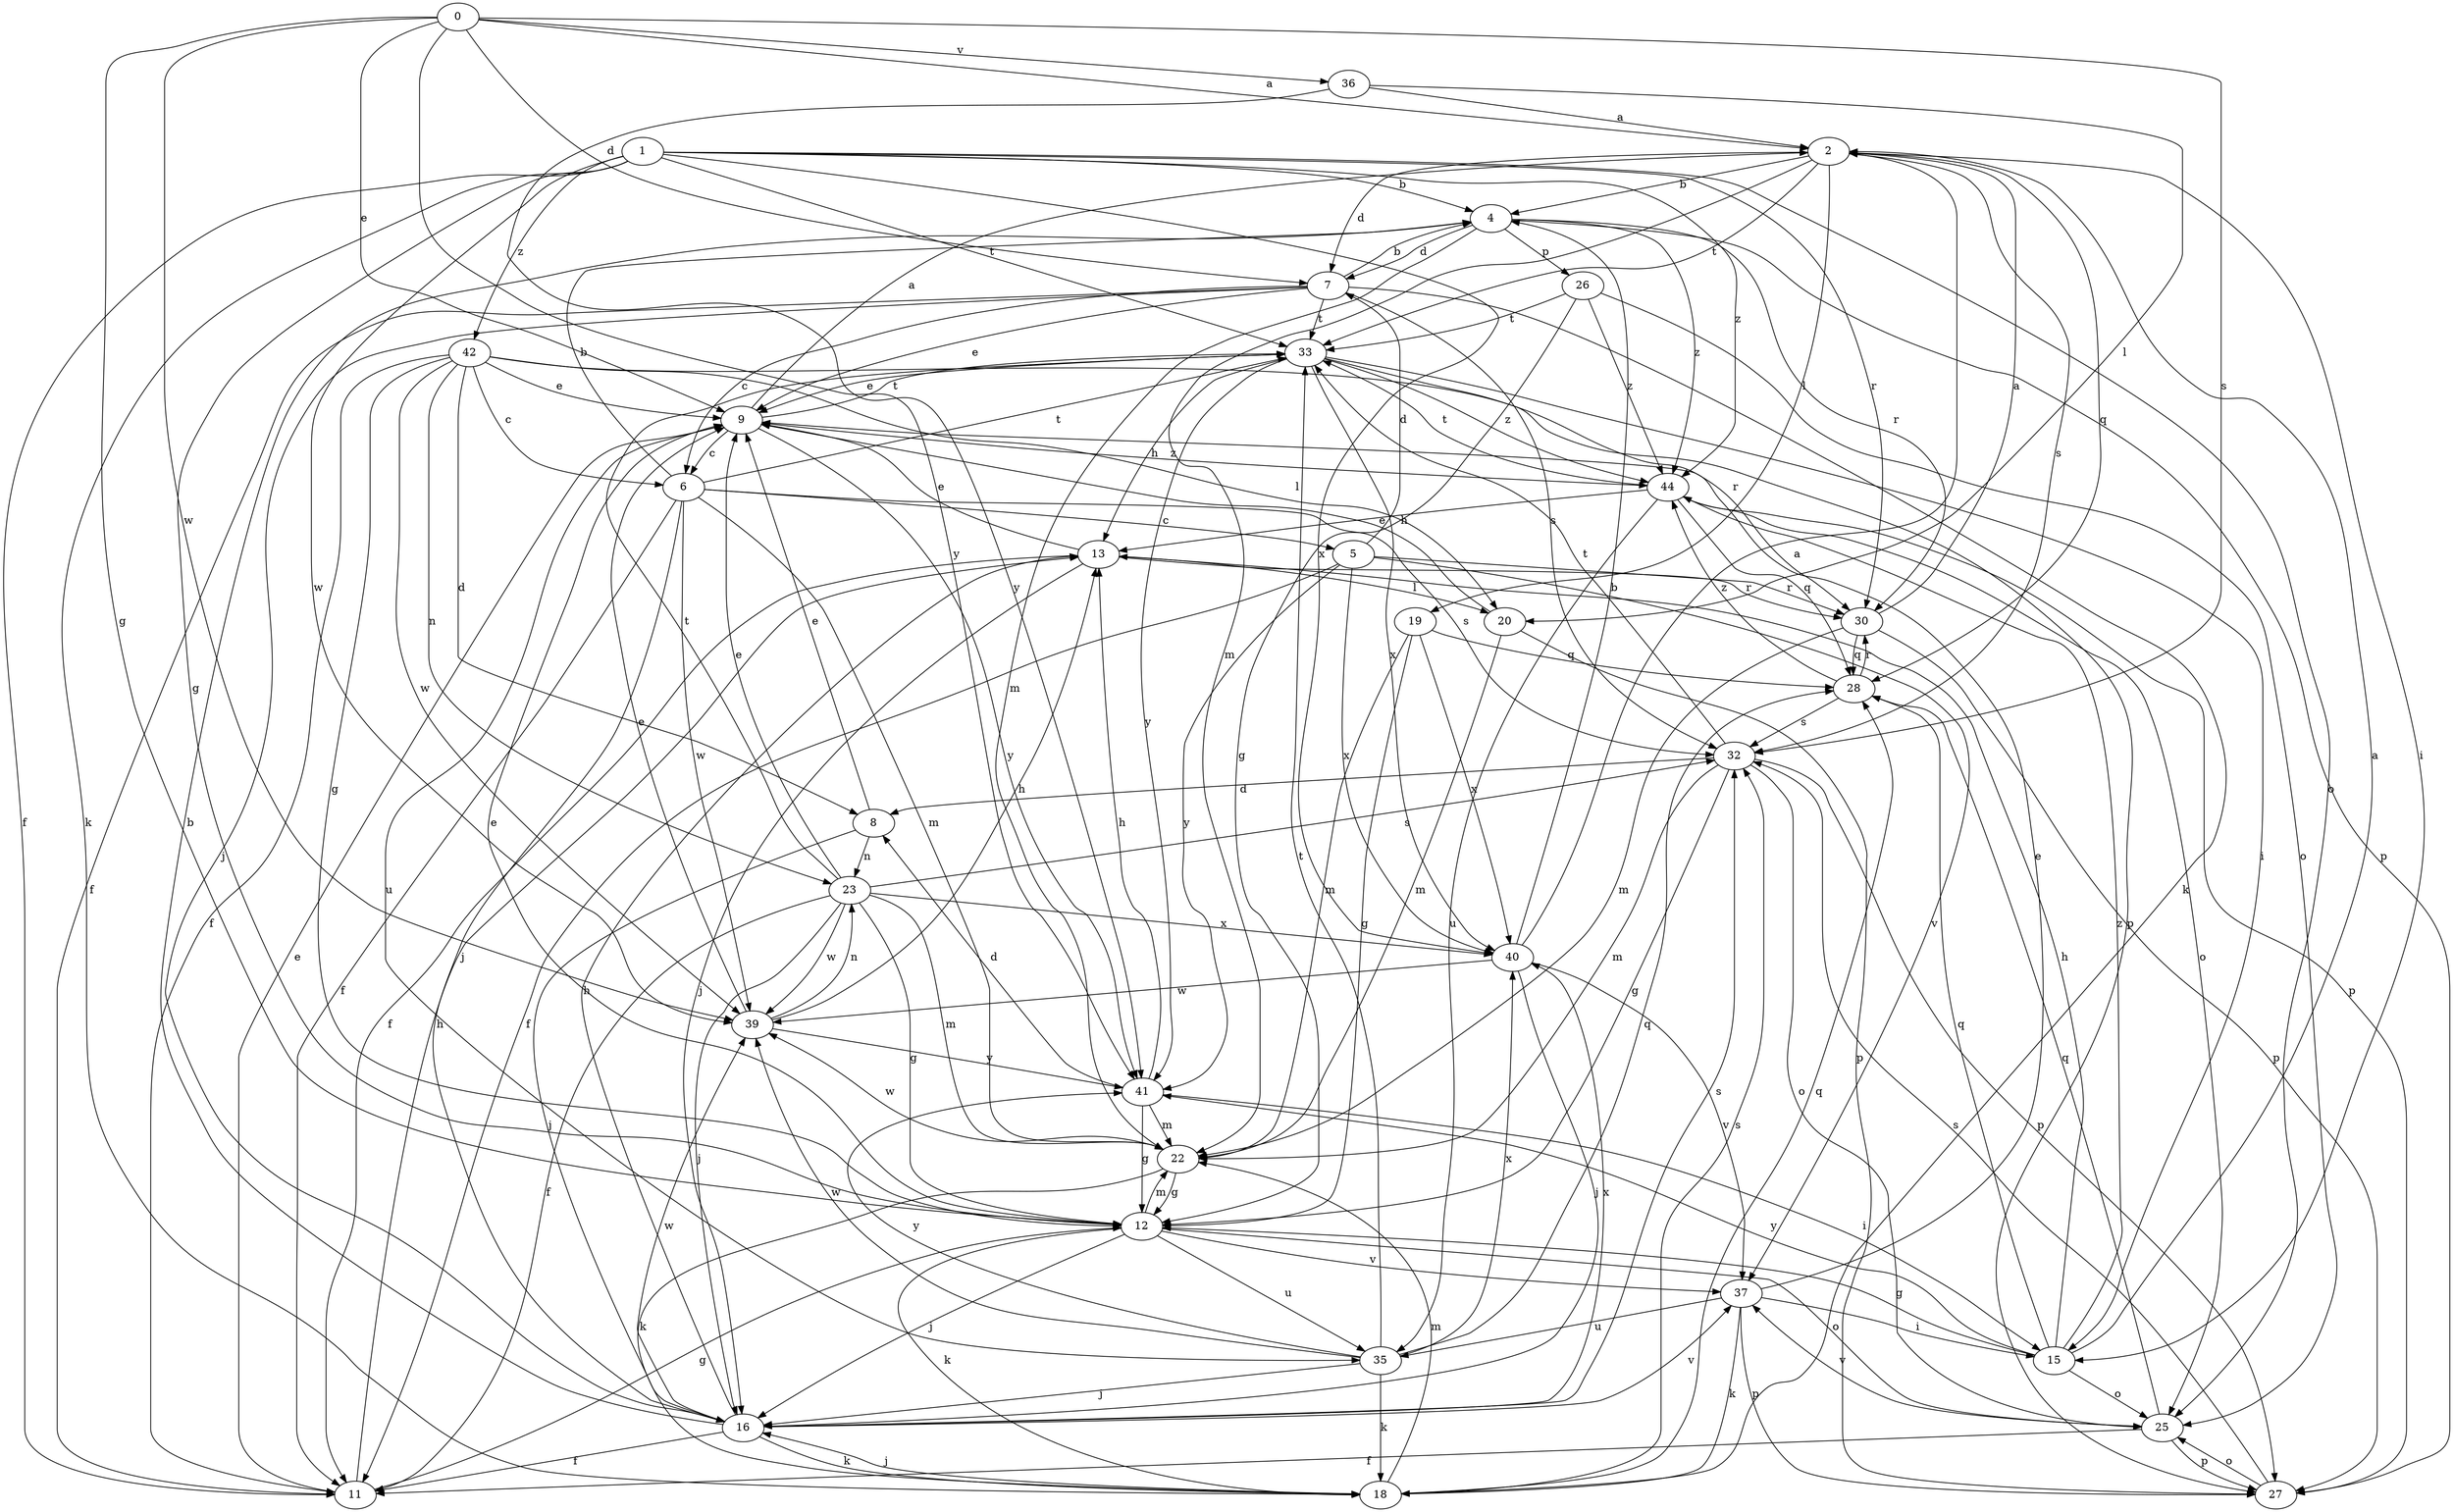 strict digraph  {
0;
1;
2;
4;
5;
6;
7;
8;
9;
11;
12;
13;
15;
16;
18;
19;
20;
22;
23;
25;
26;
27;
28;
30;
32;
33;
35;
36;
37;
39;
40;
41;
42;
44;
0 -> 2  [label=a];
0 -> 7  [label=d];
0 -> 9  [label=e];
0 -> 12  [label=g];
0 -> 32  [label=s];
0 -> 36  [label=v];
0 -> 39  [label=w];
0 -> 41  [label=y];
1 -> 4  [label=b];
1 -> 11  [label=f];
1 -> 12  [label=g];
1 -> 18  [label=k];
1 -> 25  [label=o];
1 -> 30  [label=r];
1 -> 33  [label=t];
1 -> 39  [label=w];
1 -> 40  [label=x];
1 -> 42  [label=z];
1 -> 44  [label=z];
2 -> 4  [label=b];
2 -> 7  [label=d];
2 -> 15  [label=i];
2 -> 19  [label=l];
2 -> 22  [label=m];
2 -> 28  [label=q];
2 -> 32  [label=s];
2 -> 33  [label=t];
4 -> 7  [label=d];
4 -> 22  [label=m];
4 -> 26  [label=p];
4 -> 27  [label=p];
4 -> 30  [label=r];
4 -> 44  [label=z];
5 -> 7  [label=d];
5 -> 11  [label=f];
5 -> 30  [label=r];
5 -> 37  [label=v];
5 -> 40  [label=x];
5 -> 41  [label=y];
6 -> 4  [label=b];
6 -> 5  [label=c];
6 -> 11  [label=f];
6 -> 16  [label=j];
6 -> 22  [label=m];
6 -> 32  [label=s];
6 -> 33  [label=t];
6 -> 39  [label=w];
7 -> 4  [label=b];
7 -> 6  [label=c];
7 -> 9  [label=e];
7 -> 11  [label=f];
7 -> 16  [label=j];
7 -> 18  [label=k];
7 -> 32  [label=s];
7 -> 33  [label=t];
8 -> 9  [label=e];
8 -> 16  [label=j];
8 -> 23  [label=n];
9 -> 2  [label=a];
9 -> 6  [label=c];
9 -> 33  [label=t];
9 -> 35  [label=u];
9 -> 41  [label=y];
9 -> 44  [label=z];
11 -> 9  [label=e];
11 -> 12  [label=g];
11 -> 13  [label=h];
12 -> 9  [label=e];
12 -> 16  [label=j];
12 -> 18  [label=k];
12 -> 22  [label=m];
12 -> 25  [label=o];
12 -> 35  [label=u];
12 -> 37  [label=v];
13 -> 9  [label=e];
13 -> 11  [label=f];
13 -> 16  [label=j];
13 -> 20  [label=l];
13 -> 30  [label=r];
15 -> 2  [label=a];
15 -> 12  [label=g];
15 -> 13  [label=h];
15 -> 25  [label=o];
15 -> 28  [label=q];
15 -> 41  [label=y];
15 -> 44  [label=z];
16 -> 4  [label=b];
16 -> 11  [label=f];
16 -> 13  [label=h];
16 -> 18  [label=k];
16 -> 32  [label=s];
16 -> 37  [label=v];
16 -> 39  [label=w];
16 -> 40  [label=x];
18 -> 16  [label=j];
18 -> 22  [label=m];
18 -> 28  [label=q];
18 -> 32  [label=s];
19 -> 12  [label=g];
19 -> 22  [label=m];
19 -> 28  [label=q];
19 -> 40  [label=x];
20 -> 9  [label=e];
20 -> 22  [label=m];
20 -> 27  [label=p];
22 -> 12  [label=g];
22 -> 18  [label=k];
22 -> 39  [label=w];
23 -> 9  [label=e];
23 -> 11  [label=f];
23 -> 12  [label=g];
23 -> 16  [label=j];
23 -> 22  [label=m];
23 -> 32  [label=s];
23 -> 33  [label=t];
23 -> 39  [label=w];
23 -> 40  [label=x];
25 -> 11  [label=f];
25 -> 27  [label=p];
25 -> 28  [label=q];
25 -> 37  [label=v];
26 -> 12  [label=g];
26 -> 25  [label=o];
26 -> 33  [label=t];
26 -> 44  [label=z];
27 -> 25  [label=o];
27 -> 32  [label=s];
28 -> 30  [label=r];
28 -> 32  [label=s];
28 -> 44  [label=z];
30 -> 2  [label=a];
30 -> 22  [label=m];
30 -> 27  [label=p];
30 -> 28  [label=q];
32 -> 8  [label=d];
32 -> 12  [label=g];
32 -> 22  [label=m];
32 -> 25  [label=o];
32 -> 27  [label=p];
32 -> 33  [label=t];
33 -> 9  [label=e];
33 -> 13  [label=h];
33 -> 15  [label=i];
33 -> 30  [label=r];
33 -> 40  [label=x];
33 -> 41  [label=y];
33 -> 44  [label=z];
35 -> 16  [label=j];
35 -> 18  [label=k];
35 -> 28  [label=q];
35 -> 33  [label=t];
35 -> 39  [label=w];
35 -> 40  [label=x];
35 -> 41  [label=y];
36 -> 2  [label=a];
36 -> 20  [label=l];
36 -> 41  [label=y];
37 -> 9  [label=e];
37 -> 15  [label=i];
37 -> 18  [label=k];
37 -> 27  [label=p];
37 -> 35  [label=u];
39 -> 9  [label=e];
39 -> 13  [label=h];
39 -> 23  [label=n];
39 -> 41  [label=y];
40 -> 2  [label=a];
40 -> 4  [label=b];
40 -> 16  [label=j];
40 -> 37  [label=v];
40 -> 39  [label=w];
41 -> 8  [label=d];
41 -> 12  [label=g];
41 -> 13  [label=h];
41 -> 15  [label=i];
41 -> 22  [label=m];
42 -> 6  [label=c];
42 -> 8  [label=d];
42 -> 9  [label=e];
42 -> 11  [label=f];
42 -> 12  [label=g];
42 -> 20  [label=l];
42 -> 23  [label=n];
42 -> 27  [label=p];
42 -> 39  [label=w];
44 -> 13  [label=h];
44 -> 25  [label=o];
44 -> 27  [label=p];
44 -> 28  [label=q];
44 -> 33  [label=t];
44 -> 35  [label=u];
}
